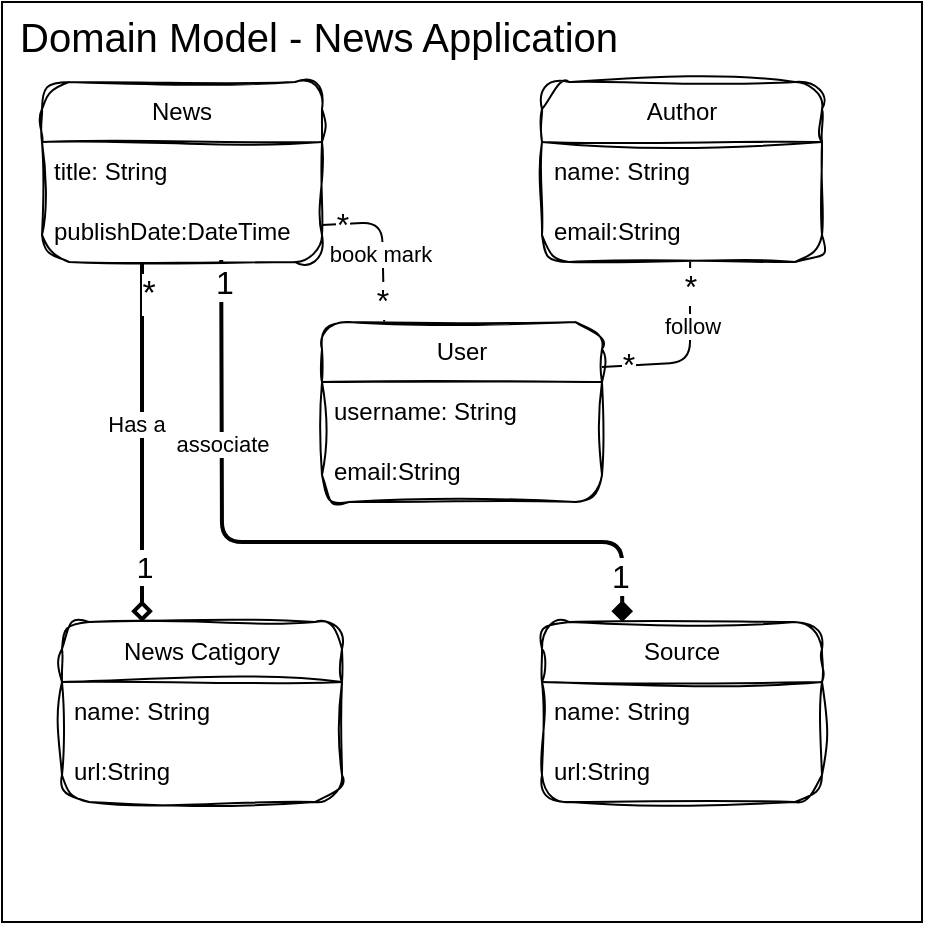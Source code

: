 <mxfile>
    <diagram id="coc3EGXfQWDvE41swb3h" name="domain_model">
        <mxGraphModel dx="609" dy="620" grid="1" gridSize="10" guides="1" tooltips="1" connect="1" arrows="1" fold="1" page="1" pageScale="1" pageWidth="3300" pageHeight="4681" math="0" shadow="0" adaptiveColors="simple">
            <root>
                <mxCell id="0"/>
                <mxCell id="1" parent="0"/>
                <mxCell id="2" value="" style="whiteSpace=wrap;html=1;aspect=fixed;align=left;" vertex="1" parent="1">
                    <mxGeometry x="50" y="50" width="460" height="460" as="geometry"/>
                </mxCell>
                <mxCell id="TrrAOXWdy0jqJTiozj3v-25" style="edgeStyle=none;html=1;entryX=0.25;entryY=0;entryDx=0;entryDy=0;exitX=0.64;exitY=0.967;exitDx=0;exitDy=0;exitPerimeter=0;endArrow=diamond;endFill=1;strokeWidth=2;" parent="1" source="TrrAOXWdy0jqJTiozj3v-3" edge="1">
                    <mxGeometry relative="1" as="geometry">
                        <mxPoint x="150.005" y="180" as="sourcePoint"/>
                        <mxPoint x="360.14" y="360" as="targetPoint"/>
                        <Array as="points">
                            <mxPoint x="160" y="320"/>
                            <mxPoint x="360" y="320"/>
                        </Array>
                    </mxGeometry>
                </mxCell>
                <mxCell id="TrrAOXWdy0jqJTiozj3v-26" value="1" style="edgeLabel;html=1;align=center;verticalAlign=middle;resizable=0;points=[];fontSize=16;" parent="TrrAOXWdy0jqJTiozj3v-25" vertex="1" connectable="0">
                    <mxGeometry x="0.876" y="-1" relative="1" as="geometry">
                        <mxPoint as="offset"/>
                    </mxGeometry>
                </mxCell>
                <mxCell id="TrrAOXWdy0jqJTiozj3v-27" value="1" style="edgeLabel;html=1;align=center;verticalAlign=middle;resizable=0;points=[];fontSize=16;" parent="TrrAOXWdy0jqJTiozj3v-25" vertex="1" connectable="0">
                    <mxGeometry x="-0.941" y="1" relative="1" as="geometry">
                        <mxPoint as="offset"/>
                    </mxGeometry>
                </mxCell>
                <mxCell id="TrrAOXWdy0jqJTiozj3v-29" value="associate" style="edgeLabel;html=1;align=center;verticalAlign=middle;resizable=0;points=[];" parent="TrrAOXWdy0jqJTiozj3v-25" vertex="1" connectable="0">
                    <mxGeometry x="-0.517" relative="1" as="geometry">
                        <mxPoint as="offset"/>
                    </mxGeometry>
                </mxCell>
                <mxCell id="TrrAOXWdy0jqJTiozj3v-1" value="News" style="swimlane;fontStyle=0;childLayout=stackLayout;horizontal=1;startSize=30;horizontalStack=0;resizeParent=1;resizeParentMax=0;resizeLast=0;collapsible=1;marginBottom=0;whiteSpace=wrap;html=1;rounded=1;sketch=1;curveFitting=1;jiggle=2;" parent="1" vertex="1">
                    <mxGeometry x="70" y="90" width="140" height="90" as="geometry"/>
                </mxCell>
                <mxCell id="TrrAOXWdy0jqJTiozj3v-2" value="title: String" style="text;strokeColor=none;fillColor=none;align=left;verticalAlign=middle;spacingLeft=4;spacingRight=4;overflow=hidden;points=[[0,0.5],[1,0.5]];portConstraint=eastwest;rotatable=0;whiteSpace=wrap;html=1;rounded=1;sketch=1;curveFitting=1;jiggle=2;" parent="TrrAOXWdy0jqJTiozj3v-1" vertex="1">
                    <mxGeometry y="30" width="140" height="30" as="geometry"/>
                </mxCell>
                <mxCell id="TrrAOXWdy0jqJTiozj3v-3" value="publishDate:DateTime" style="text;strokeColor=none;fillColor=none;align=left;verticalAlign=middle;spacingLeft=4;spacingRight=4;overflow=hidden;points=[[0,0.5],[1,0.5]];portConstraint=eastwest;rotatable=0;whiteSpace=wrap;html=1;rounded=1;sketch=1;curveFitting=1;jiggle=2;" parent="TrrAOXWdy0jqJTiozj3v-1" vertex="1">
                    <mxGeometry y="60" width="140" height="30" as="geometry"/>
                </mxCell>
                <mxCell id="TrrAOXWdy0jqJTiozj3v-7" value="Author" style="swimlane;fontStyle=0;childLayout=stackLayout;horizontal=1;startSize=30;horizontalStack=0;resizeParent=1;resizeParentMax=0;resizeLast=0;collapsible=1;marginBottom=0;whiteSpace=wrap;html=1;rounded=1;sketch=1;curveFitting=1;jiggle=2;" parent="1" vertex="1">
                    <mxGeometry x="320" y="90" width="140" height="90" as="geometry"/>
                </mxCell>
                <mxCell id="TrrAOXWdy0jqJTiozj3v-8" value="name: String" style="text;strokeColor=none;fillColor=none;align=left;verticalAlign=middle;spacingLeft=4;spacingRight=4;overflow=hidden;points=[[0,0.5],[1,0.5]];portConstraint=eastwest;rotatable=0;whiteSpace=wrap;html=1;rounded=1;sketch=1;curveFitting=1;jiggle=2;" parent="TrrAOXWdy0jqJTiozj3v-7" vertex="1">
                    <mxGeometry y="30" width="140" height="30" as="geometry"/>
                </mxCell>
                <mxCell id="TrrAOXWdy0jqJTiozj3v-9" value="email:String" style="text;strokeColor=none;fillColor=none;align=left;verticalAlign=middle;spacingLeft=4;spacingRight=4;overflow=hidden;points=[[0,0.5],[1,0.5]];portConstraint=eastwest;rotatable=0;whiteSpace=wrap;html=1;rounded=1;sketch=1;curveFitting=1;jiggle=2;" parent="TrrAOXWdy0jqJTiozj3v-7" vertex="1">
                    <mxGeometry y="60" width="140" height="30" as="geometry"/>
                </mxCell>
                <mxCell id="TrrAOXWdy0jqJTiozj3v-12" value="User" style="swimlane;fontStyle=0;childLayout=stackLayout;horizontal=1;startSize=30;horizontalStack=0;resizeParent=1;resizeParentMax=0;resizeLast=0;collapsible=1;marginBottom=0;whiteSpace=wrap;html=1;rounded=1;sketch=1;curveFitting=1;jiggle=2;" parent="1" vertex="1">
                    <mxGeometry x="210" y="210" width="140" height="90" as="geometry">
                        <mxRectangle x="210" y="210" width="70" height="30" as="alternateBounds"/>
                    </mxGeometry>
                </mxCell>
                <mxCell id="TrrAOXWdy0jqJTiozj3v-13" value="username: String" style="text;strokeColor=none;fillColor=none;align=left;verticalAlign=middle;spacingLeft=4;spacingRight=4;overflow=hidden;points=[[0,0.5],[1,0.5]];portConstraint=eastwest;rotatable=0;whiteSpace=wrap;html=1;rounded=1;sketch=1;curveFitting=1;jiggle=2;" parent="TrrAOXWdy0jqJTiozj3v-12" vertex="1">
                    <mxGeometry y="30" width="140" height="30" as="geometry"/>
                </mxCell>
                <mxCell id="TrrAOXWdy0jqJTiozj3v-14" value="email:String" style="text;strokeColor=none;fillColor=none;align=left;verticalAlign=middle;spacingLeft=4;spacingRight=4;overflow=hidden;points=[[0,0.5],[1,0.5]];portConstraint=eastwest;rotatable=0;whiteSpace=wrap;html=1;rounded=1;sketch=1;curveFitting=1;jiggle=2;" parent="TrrAOXWdy0jqJTiozj3v-12" vertex="1">
                    <mxGeometry y="60" width="140" height="30" as="geometry"/>
                </mxCell>
                <mxCell id="TrrAOXWdy0jqJTiozj3v-15" value="Source" style="swimlane;fontStyle=0;childLayout=stackLayout;horizontal=1;startSize=30;horizontalStack=0;resizeParent=1;resizeParentMax=0;resizeLast=0;collapsible=1;marginBottom=0;whiteSpace=wrap;html=1;rounded=1;sketch=1;curveFitting=1;jiggle=2;" parent="1" vertex="1">
                    <mxGeometry x="320" y="360" width="140" height="90" as="geometry"/>
                </mxCell>
                <mxCell id="TrrAOXWdy0jqJTiozj3v-16" value="name: String" style="text;strokeColor=none;fillColor=none;align=left;verticalAlign=middle;spacingLeft=4;spacingRight=4;overflow=hidden;points=[[0,0.5],[1,0.5]];portConstraint=eastwest;rotatable=0;whiteSpace=wrap;html=1;rounded=1;sketch=1;curveFitting=1;jiggle=2;" parent="TrrAOXWdy0jqJTiozj3v-15" vertex="1">
                    <mxGeometry y="30" width="140" height="30" as="geometry"/>
                </mxCell>
                <mxCell id="TrrAOXWdy0jqJTiozj3v-17" value="url:String" style="text;strokeColor=none;fillColor=none;align=left;verticalAlign=middle;spacingLeft=4;spacingRight=4;overflow=hidden;points=[[0,0.5],[1,0.5]];portConstraint=eastwest;rotatable=0;whiteSpace=wrap;html=1;rounded=1;sketch=1;curveFitting=1;jiggle=2;" parent="TrrAOXWdy0jqJTiozj3v-15" vertex="1">
                    <mxGeometry y="60" width="140" height="30" as="geometry"/>
                </mxCell>
                <mxCell id="TrrAOXWdy0jqJTiozj3v-18" value="News Catigory" style="swimlane;fontStyle=0;childLayout=stackLayout;horizontal=1;startSize=30;horizontalStack=0;resizeParent=1;resizeParentMax=0;resizeLast=0;collapsible=1;marginBottom=0;whiteSpace=wrap;html=1;rounded=1;sketch=1;curveFitting=1;jiggle=2;" parent="1" vertex="1">
                    <mxGeometry x="80" y="360" width="140" height="90" as="geometry"/>
                </mxCell>
                <mxCell id="TrrAOXWdy0jqJTiozj3v-19" value="name: String" style="text;strokeColor=none;fillColor=none;align=left;verticalAlign=middle;spacingLeft=4;spacingRight=4;overflow=hidden;points=[[0,0.5],[1,0.5]];portConstraint=eastwest;rotatable=0;whiteSpace=wrap;html=1;rounded=1;sketch=1;curveFitting=1;jiggle=2;" parent="TrrAOXWdy0jqJTiozj3v-18" vertex="1">
                    <mxGeometry y="30" width="140" height="30" as="geometry"/>
                </mxCell>
                <mxCell id="TrrAOXWdy0jqJTiozj3v-20" value="url:String" style="text;strokeColor=none;fillColor=none;align=left;verticalAlign=middle;spacingLeft=4;spacingRight=4;overflow=hidden;points=[[0,0.5],[1,0.5]];portConstraint=eastwest;rotatable=0;whiteSpace=wrap;html=1;rounded=1;sketch=1;curveFitting=1;jiggle=2;" parent="TrrAOXWdy0jqJTiozj3v-18" vertex="1">
                    <mxGeometry y="60" width="140" height="30" as="geometry"/>
                </mxCell>
                <mxCell id="TrrAOXWdy0jqJTiozj3v-21" style="edgeStyle=none;html=1;fontSize=21;endArrow=diamond;endFill=0;strokeWidth=2;" parent="1" edge="1">
                    <mxGeometry relative="1" as="geometry">
                        <mxPoint x="120" y="181" as="sourcePoint"/>
                        <mxPoint x="120" y="360" as="targetPoint"/>
                    </mxGeometry>
                </mxCell>
                <mxCell id="TrrAOXWdy0jqJTiozj3v-22" value="*" style="edgeLabel;html=1;align=center;verticalAlign=middle;resizable=0;points=[];fontSize=17;" parent="TrrAOXWdy0jqJTiozj3v-21" vertex="1" connectable="0">
                    <mxGeometry x="-0.831" y="3" relative="1" as="geometry">
                        <mxPoint as="offset"/>
                    </mxGeometry>
                </mxCell>
                <mxCell id="TrrAOXWdy0jqJTiozj3v-23" value="1" style="edgeLabel;html=1;align=center;verticalAlign=middle;resizable=0;points=[];fontSize=15;" parent="TrrAOXWdy0jqJTiozj3v-21" vertex="1" connectable="0">
                    <mxGeometry x="0.689" y="1" relative="1" as="geometry">
                        <mxPoint as="offset"/>
                    </mxGeometry>
                </mxCell>
                <mxCell id="TrrAOXWdy0jqJTiozj3v-28" value="Has a" style="edgeLabel;html=1;align=center;verticalAlign=middle;resizable=0;points=[];" parent="TrrAOXWdy0jqJTiozj3v-21" vertex="1" connectable="0">
                    <mxGeometry x="-0.106" y="-3" relative="1" as="geometry">
                        <mxPoint as="offset"/>
                    </mxGeometry>
                </mxCell>
                <mxCell id="TrrAOXWdy0jqJTiozj3v-30" style="edgeStyle=none;html=1;entryX=0.222;entryY=-0.003;entryDx=0;entryDy=0;entryPerimeter=0;endArrow=none;endFill=0;" parent="1" source="TrrAOXWdy0jqJTiozj3v-3" target="TrrAOXWdy0jqJTiozj3v-12" edge="1">
                    <mxGeometry relative="1" as="geometry">
                        <Array as="points">
                            <mxPoint x="240" y="160"/>
                        </Array>
                    </mxGeometry>
                </mxCell>
                <mxCell id="TrrAOXWdy0jqJTiozj3v-31" value="*" style="edgeLabel;html=1;align=center;verticalAlign=middle;resizable=0;points=[];fontSize=16;" parent="TrrAOXWdy0jqJTiozj3v-30" vertex="1" connectable="0">
                    <mxGeometry x="0.735" y="-1" relative="1" as="geometry">
                        <mxPoint as="offset"/>
                    </mxGeometry>
                </mxCell>
                <mxCell id="TrrAOXWdy0jqJTiozj3v-32" value="*" style="edgeLabel;html=1;align=center;verticalAlign=middle;resizable=0;points=[];fontSize=16;" parent="TrrAOXWdy0jqJTiozj3v-30" vertex="1" connectable="0">
                    <mxGeometry x="-0.761" relative="1" as="geometry">
                        <mxPoint as="offset"/>
                    </mxGeometry>
                </mxCell>
                <mxCell id="TrrAOXWdy0jqJTiozj3v-33" value="book mark" style="edgeLabel;html=1;align=center;verticalAlign=middle;resizable=0;points=[];" parent="TrrAOXWdy0jqJTiozj3v-30" vertex="1" connectable="0">
                    <mxGeometry x="0.135" y="-2" relative="1" as="geometry">
                        <mxPoint as="offset"/>
                    </mxGeometry>
                </mxCell>
                <mxCell id="TrrAOXWdy0jqJTiozj3v-34" style="edgeStyle=none;html=1;entryX=1;entryY=0.25;entryDx=0;entryDy=0;endArrow=none;endFill=0;exitX=0.529;exitY=0.995;exitDx=0;exitDy=0;exitPerimeter=0;" parent="1" source="TrrAOXWdy0jqJTiozj3v-9" target="TrrAOXWdy0jqJTiozj3v-12" edge="1">
                    <mxGeometry relative="1" as="geometry">
                        <mxPoint x="380" y="191" as="sourcePoint"/>
                        <mxPoint x="411" y="240" as="targetPoint"/>
                        <Array as="points">
                            <mxPoint x="394" y="200"/>
                            <mxPoint x="394" y="230"/>
                        </Array>
                    </mxGeometry>
                </mxCell>
                <mxCell id="TrrAOXWdy0jqJTiozj3v-35" value="*" style="edgeLabel;html=1;align=center;verticalAlign=middle;resizable=0;points=[];fontSize=16;" parent="TrrAOXWdy0jqJTiozj3v-34" vertex="1" connectable="0">
                    <mxGeometry x="0.735" y="-1" relative="1" as="geometry">
                        <mxPoint as="offset"/>
                    </mxGeometry>
                </mxCell>
                <mxCell id="TrrAOXWdy0jqJTiozj3v-36" value="*" style="edgeLabel;html=1;align=center;verticalAlign=middle;resizable=0;points=[];fontSize=16;" parent="TrrAOXWdy0jqJTiozj3v-34" vertex="1" connectable="0">
                    <mxGeometry x="-0.761" relative="1" as="geometry">
                        <mxPoint as="offset"/>
                    </mxGeometry>
                </mxCell>
                <mxCell id="TrrAOXWdy0jqJTiozj3v-38" value="follow" style="edgeLabel;html=1;align=center;verticalAlign=middle;resizable=0;points=[];" parent="TrrAOXWdy0jqJTiozj3v-34" vertex="1" connectable="0">
                    <mxGeometry x="-0.322" y="1" relative="1" as="geometry">
                        <mxPoint as="offset"/>
                    </mxGeometry>
                </mxCell>
                <mxCell id="3" value="Domain Model - News Application" style="text;html=1;align=left;verticalAlign=middle;whiteSpace=wrap;rounded=0;fontSize=20;" vertex="1" parent="1">
                    <mxGeometry x="57" y="52" width="333" height="30" as="geometry"/>
                </mxCell>
            </root>
        </mxGraphModel>
    </diagram>
    <diagram id="tq5-rSG9NUoEyjcmxCig" name="sequence_diagram">
        <mxGraphModel dx="655" dy="668" grid="1" gridSize="10" guides="1" tooltips="1" connect="1" arrows="1" fold="1" page="1" pageScale="1" pageWidth="850" pageHeight="1100" math="0" shadow="0">
            <root>
                <mxCell id="0"/>
                <mxCell id="1" parent="0"/>
                <mxCell id="GHtfPFfqu28AI1PfPYh1-6" value="" style="rounded=1;whiteSpace=wrap;html=1;" vertex="1" parent="1">
                    <mxGeometry x="180" y="50" width="550" height="420" as="geometry"/>
                </mxCell>
                <mxCell id="GHtfPFfqu28AI1PfPYh1-1" value="" style="shape=umlLifeline;perimeter=lifelinePerimeter;whiteSpace=wrap;html=1;container=1;dropTarget=0;collapsible=0;recursiveResize=0;outlineConnect=0;portConstraint=eastwest;newEdgeStyle={&quot;curved&quot;:0,&quot;rounded&quot;:0};participant=umlActor;" vertex="1" parent="1">
                    <mxGeometry x="210" y="80" width="20" height="370" as="geometry"/>
                </mxCell>
                <mxCell id="GHtfPFfqu28AI1PfPYh1-11" value="App" style="shape=umlLifeline;perimeter=lifelinePerimeter;whiteSpace=wrap;html=1;container=1;dropTarget=0;collapsible=0;recursiveResize=0;outlineConnect=0;portConstraint=eastwest;newEdgeStyle={&quot;edgeStyle&quot;:&quot;elbowEdgeStyle&quot;,&quot;elbow&quot;:&quot;vertical&quot;,&quot;curved&quot;:0,&quot;rounded&quot;:0};" vertex="1" parent="1">
                    <mxGeometry x="250" y="75" width="100" height="355" as="geometry"/>
                </mxCell>
                <mxCell id="GHtfPFfqu28AI1PfPYh1-15" value="" style="html=1;points=[[0,0,0,0,5],[0,1,0,0,-5],[1,0,0,0,5],[1,1,0,0,-5]];perimeter=orthogonalPerimeter;outlineConnect=0;targetShapes=umlLifeline;portConstraint=eastwest;newEdgeStyle={&quot;curved&quot;:0,&quot;rounded&quot;:0};" vertex="1" parent="GHtfPFfqu28AI1PfPYh1-11">
                    <mxGeometry x="45" y="75" width="10" height="25" as="geometry"/>
                </mxCell>
                <mxCell id="GHtfPFfqu28AI1PfPYh1-12" value="Local Storage" style="shape=umlLifeline;perimeter=lifelinePerimeter;whiteSpace=wrap;html=1;container=1;dropTarget=0;collapsible=0;recursiveResize=0;outlineConnect=0;portConstraint=eastwest;newEdgeStyle={&quot;edgeStyle&quot;:&quot;elbowEdgeStyle&quot;,&quot;elbow&quot;:&quot;vertical&quot;,&quot;curved&quot;:0,&quot;rounded&quot;:0};" vertex="1" parent="1">
                    <mxGeometry x="367" y="75" width="100" height="325" as="geometry"/>
                </mxCell>
                <mxCell id="GHtfPFfqu28AI1PfPYh1-13" value="UI" style="shape=umlLifeline;perimeter=lifelinePerimeter;whiteSpace=wrap;html=1;container=1;dropTarget=0;collapsible=0;recursiveResize=0;outlineConnect=0;portConstraint=eastwest;newEdgeStyle={&quot;edgeStyle&quot;:&quot;elbowEdgeStyle&quot;,&quot;elbow&quot;:&quot;vertical&quot;,&quot;curved&quot;:0,&quot;rounded&quot;:0};" vertex="1" parent="1">
                    <mxGeometry x="600" y="75" width="100" height="365" as="geometry"/>
                </mxCell>
                <mxCell id="GHtfPFfqu28AI1PfPYh1-41" value="" style="html=1;points=[[0,0,0,0,5],[0,1,0,0,-5],[1,0,0,0,5],[1,1,0,0,-5]];perimeter=orthogonalPerimeter;outlineConnect=0;targetShapes=umlLifeline;portConstraint=eastwest;newEdgeStyle={&quot;curved&quot;:0,&quot;rounded&quot;:0};" vertex="1" parent="GHtfPFfqu28AI1PfPYh1-13">
                    <mxGeometry x="46" y="345" width="10" height="25" as="geometry"/>
                </mxCell>
                <mxCell id="GHtfPFfqu28AI1PfPYh1-14" value="API" style="shape=umlLifeline;perimeter=lifelinePerimeter;whiteSpace=wrap;html=1;container=1;dropTarget=0;collapsible=0;recursiveResize=0;outlineConnect=0;portConstraint=eastwest;newEdgeStyle={&quot;edgeStyle&quot;:&quot;elbowEdgeStyle&quot;,&quot;elbow&quot;:&quot;vertical&quot;,&quot;curved&quot;:0,&quot;rounded&quot;:0};" vertex="1" parent="1">
                    <mxGeometry x="483" y="75" width="100" height="315" as="geometry"/>
                </mxCell>
                <mxCell id="GHtfPFfqu28AI1PfPYh1-16" value="&amp;lt;&amp;lt;Open App&amp;gt;&amp;gt;" style="html=1;verticalAlign=bottom;startArrow=oval;endArrow=block;startSize=8;curved=0;rounded=0;entryX=0;entryY=0;entryDx=0;entryDy=5;" edge="1" target="GHtfPFfqu28AI1PfPYh1-15" parent="1" source="GHtfPFfqu28AI1PfPYh1-1">
                    <mxGeometry relative="1" as="geometry">
                        <mxPoint x="225" y="155" as="sourcePoint"/>
                    </mxGeometry>
                </mxCell>
                <mxCell id="GHtfPFfqu28AI1PfPYh1-26" value="News Exist" style="shape=umlFrame;whiteSpace=wrap;html=1;pointerEvents=0;width=67;height=30;" vertex="1" parent="1">
                    <mxGeometry x="270" y="180" width="410" height="230" as="geometry"/>
                </mxCell>
                <mxCell id="GHtfPFfqu28AI1PfPYh1-27" value="" style="endArrow=none;html=1;entryX=1.002;entryY=0.445;entryDx=0;entryDy=0;entryPerimeter=0;exitX=0.003;exitY=0.43;exitDx=0;exitDy=0;exitPerimeter=0;" edge="1" parent="1">
                    <mxGeometry width="50" height="50" relative="1" as="geometry">
                        <mxPoint x="271.23" y="267.2" as="sourcePoint"/>
                        <mxPoint x="680.82" y="270.8" as="targetPoint"/>
                    </mxGeometry>
                </mxCell>
                <mxCell id="GHtfPFfqu28AI1PfPYh1-28" value="IF" style="text;html=1;align=center;verticalAlign=middle;whiteSpace=wrap;rounded=0;" vertex="1" parent="1">
                    <mxGeometry x="270" y="210" width="18" height="30" as="geometry"/>
                </mxCell>
                <mxCell id="GHtfPFfqu28AI1PfPYh1-29" value="Else" style="text;html=1;align=center;verticalAlign=middle;whiteSpace=wrap;rounded=0;" vertex="1" parent="1">
                    <mxGeometry x="272" y="283" width="20" height="30" as="geometry"/>
                </mxCell>
                <mxCell id="GHtfPFfqu28AI1PfPYh1-30" value="" style="html=1;points=[[0,0,0,0,5],[0,1,0,0,-5],[1,0,0,0,5],[1,1,0,0,-5]];perimeter=orthogonalPerimeter;outlineConnect=0;targetShapes=umlLifeline;portConstraint=eastwest;newEdgeStyle={&quot;curved&quot;:0,&quot;rounded&quot;:0};" vertex="1" parent="1">
                    <mxGeometry x="412" y="222" width="10" height="35" as="geometry"/>
                </mxCell>
                <mxCell id="GHtfPFfqu28AI1PfPYh1-31" value="featch cashed" style="html=1;verticalAlign=bottom;endArrow=block;curved=0;rounded=0;entryX=0;entryY=0;entryDx=0;entryDy=5;" edge="1" target="GHtfPFfqu28AI1PfPYh1-30" parent="1">
                    <mxGeometry relative="1" as="geometry">
                        <mxPoint x="300" y="227" as="sourcePoint"/>
                    </mxGeometry>
                </mxCell>
                <mxCell id="GHtfPFfqu28AI1PfPYh1-32" value="&lt;span style=&quot;color: rgb(0, 0, 0);&quot;&gt;retreive list of news&lt;/span&gt;" style="html=1;verticalAlign=bottom;endArrow=open;dashed=1;endSize=8;curved=0;rounded=0;exitX=0;exitY=1;exitDx=0;exitDy=-5;" edge="1" source="GHtfPFfqu28AI1PfPYh1-30" parent="1">
                    <mxGeometry relative="1" as="geometry">
                        <mxPoint x="300.065" y="252" as="targetPoint"/>
                    </mxGeometry>
                </mxCell>
                <mxCell id="GHtfPFfqu28AI1PfPYh1-33" value="" style="html=1;points=[[0,0,0,0,5],[0,1,0,0,-5],[1,0,0,0,5],[1,1,0,0,-5]];perimeter=orthogonalPerimeter;outlineConnect=0;targetShapes=umlLifeline;portConstraint=eastwest;newEdgeStyle={&quot;curved&quot;:0,&quot;rounded&quot;:0};" vertex="1" parent="1">
                    <mxGeometry x="410" y="366" width="10" height="35" as="geometry"/>
                </mxCell>
                <mxCell id="GHtfPFfqu28AI1PfPYh1-34" value="featch cashed" style="html=1;verticalAlign=bottom;endArrow=block;curved=0;rounded=0;entryX=0;entryY=0;entryDx=0;entryDy=5;" edge="1" target="GHtfPFfqu28AI1PfPYh1-33" parent="1">
                    <mxGeometry relative="1" as="geometry">
                        <mxPoint x="298" y="371" as="sourcePoint"/>
                    </mxGeometry>
                </mxCell>
                <mxCell id="GHtfPFfqu28AI1PfPYh1-35" value="&lt;span style=&quot;color: rgb(0, 0, 0);&quot;&gt;retreive list of news&lt;/span&gt;" style="html=1;verticalAlign=bottom;endArrow=open;dashed=1;endSize=8;curved=0;rounded=0;exitX=0;exitY=1;exitDx=0;exitDy=-5;" edge="1" source="GHtfPFfqu28AI1PfPYh1-33" parent="1">
                    <mxGeometry relative="1" as="geometry">
                        <mxPoint x="298.065" y="396" as="targetPoint"/>
                    </mxGeometry>
                </mxCell>
                <mxCell id="GHtfPFfqu28AI1PfPYh1-36" value="featch News" style="html=1;verticalAlign=bottom;endArrow=block;curved=0;rounded=0;entryX=0;entryY=0.086;entryDx=0;entryDy=0;entryPerimeter=0;" edge="1" parent="1" target="GHtfPFfqu28AI1PfPYh1-37">
                    <mxGeometry relative="1" as="geometry">
                        <mxPoint x="300" y="290" as="sourcePoint"/>
                        <mxPoint x="412" y="290" as="targetPoint"/>
                    </mxGeometry>
                </mxCell>
                <mxCell id="GHtfPFfqu28AI1PfPYh1-37" value="" style="html=1;points=[[0,0,0,0,5],[0,1,0,0,-5],[1,0,0,0,5],[1,1,0,0,-5]];perimeter=orthogonalPerimeter;outlineConnect=0;targetShapes=umlLifeline;portConstraint=eastwest;newEdgeStyle={&quot;curved&quot;:0,&quot;rounded&quot;:0};" vertex="1" parent="1">
                    <mxGeometry x="528" y="287" width="10" height="35" as="geometry"/>
                </mxCell>
                <mxCell id="GHtfPFfqu28AI1PfPYh1-38" value="&lt;span style=&quot;color: rgb(0, 0, 0);&quot;&gt;list of news&lt;/span&gt;" style="html=1;verticalAlign=bottom;endArrow=open;dashed=1;endSize=8;curved=0;rounded=0;exitX=0;exitY=1;exitDx=0;exitDy=-5;" edge="1" parent="1" target="GHtfPFfqu28AI1PfPYh1-11">
                    <mxGeometry relative="1" as="geometry">
                        <mxPoint x="416.065" y="320" as="targetPoint"/>
                        <mxPoint x="528" y="320" as="sourcePoint"/>
                    </mxGeometry>
                </mxCell>
                <mxCell id="GHtfPFfqu28AI1PfPYh1-39" value="Update Local Cash" style="html=1;verticalAlign=bottom;endArrow=block;curved=0;rounded=0;" edge="1" parent="1">
                    <mxGeometry relative="1" as="geometry">
                        <mxPoint x="300" y="340" as="sourcePoint"/>
                        <mxPoint x="410" y="340" as="targetPoint"/>
                    </mxGeometry>
                </mxCell>
                <mxCell id="GHtfPFfqu28AI1PfPYh1-40" value="" style="html=1;points=[[0,0,0,0,5],[0,1,0,0,-5],[1,0,0,0,5],[1,1,0,0,-5]];perimeter=orthogonalPerimeter;outlineConnect=0;targetShapes=umlLifeline;portConstraint=eastwest;newEdgeStyle={&quot;curved&quot;:0,&quot;rounded&quot;:0};" vertex="1" parent="1">
                    <mxGeometry x="410" y="336" width="10" height="19" as="geometry"/>
                </mxCell>
                <mxCell id="GHtfPFfqu28AI1PfPYh1-42" value="update UI" style="html=1;verticalAlign=bottom;startArrow=oval;endArrow=block;startSize=8;curved=0;rounded=0;entryX=0;entryY=0;entryDx=0;entryDy=5;" edge="1" parent="1">
                    <mxGeometry relative="1" as="geometry">
                        <mxPoint x="299.63" y="427" as="sourcePoint"/>
                        <mxPoint x="646" y="427" as="targetPoint"/>
                    </mxGeometry>
                </mxCell>
                <mxCell id="GHtfPFfqu28AI1PfPYh1-43" value="&lt;span style=&quot;color: rgb(0, 0, 0);&quot;&gt;&amp;lt;&amp;lt;render Articles&amp;gt;&amp;gt;&lt;/span&gt;" style="html=1;verticalAlign=bottom;endArrow=open;dashed=1;endSize=8;curved=0;rounded=0;" edge="1" parent="1">
                    <mxGeometry relative="1" as="geometry">
                        <mxPoint x="219.071" y="445" as="targetPoint"/>
                        <mxPoint x="650" y="445" as="sourcePoint"/>
                    </mxGeometry>
                </mxCell>
            </root>
        </mxGraphModel>
    </diagram>
</mxfile>